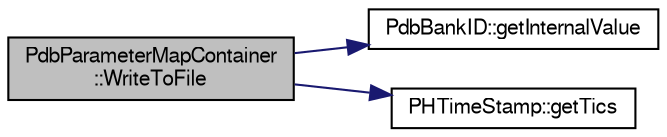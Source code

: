 digraph "PdbParameterMapContainer::WriteToFile"
{
  bgcolor="transparent";
  edge [fontname="FreeSans",fontsize="10",labelfontname="FreeSans",labelfontsize="10"];
  node [fontname="FreeSans",fontsize="10",shape=record];
  rankdir="LR";
  Node1 [label="PdbParameterMapContainer\l::WriteToFile",height=0.2,width=0.4,color="black", fillcolor="grey75", style="filled" fontcolor="black"];
  Node1 -> Node2 [color="midnightblue",fontsize="10",style="solid",fontname="FreeSans"];
  Node2 [label="PdbBankID::getInternalValue",height=0.2,width=0.4,color="black",URL="$dc/d80/classPdbBankID.html#a26db21ac8e324b200456e462d5f389dc"];
  Node1 -> Node3 [color="midnightblue",fontsize="10",style="solid",fontname="FreeSans"];
  Node3 [label="PHTimeStamp::getTics",height=0.2,width=0.4,color="black",URL="$da/dc2/classPHTimeStamp.html#aaf398dcc8d0066c674cc30dbbef5efcb"];
}
